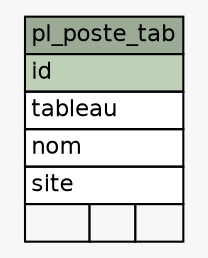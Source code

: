 // dot 2.26.3 on Linux 3.2.0-4-amd64
// SchemaSpy rev 590
digraph "pl_poste_tab" {
  graph [
    rankdir="RL"
    bgcolor="#f7f7f7"
    nodesep="0.18"
    ranksep="0.46"
    fontname="Helvetica"
    fontsize="11"
  ];
  node [
    fontname="Helvetica"
    fontsize="11"
    shape="plaintext"
  ];
  edge [
    arrowsize="0.8"
  ];
  "pl_poste_tab" [
    label=<
    <TABLE BORDER="0" CELLBORDER="1" CELLSPACING="0" BGCOLOR="#ffffff">
      <TR><TD COLSPAN="3" BGCOLOR="#9bab96" ALIGN="CENTER">pl_poste_tab</TD></TR>
      <TR><TD PORT="id" COLSPAN="3" BGCOLOR="#bed1b8" ALIGN="LEFT">id</TD></TR>
      <TR><TD PORT="tableau" COLSPAN="3" ALIGN="LEFT">tableau</TD></TR>
      <TR><TD PORT="nom" COLSPAN="3" ALIGN="LEFT">nom</TD></TR>
      <TR><TD PORT="site" COLSPAN="3" ALIGN="LEFT">site</TD></TR>
      <TR><TD ALIGN="LEFT" BGCOLOR="#f7f7f7">  </TD><TD ALIGN="RIGHT" BGCOLOR="#f7f7f7">  </TD><TD ALIGN="RIGHT" BGCOLOR="#f7f7f7">  </TD></TR>
    </TABLE>>
    URL="tables/pl_poste_tab.html"
    tooltip="pl_poste_tab"
  ];
}
